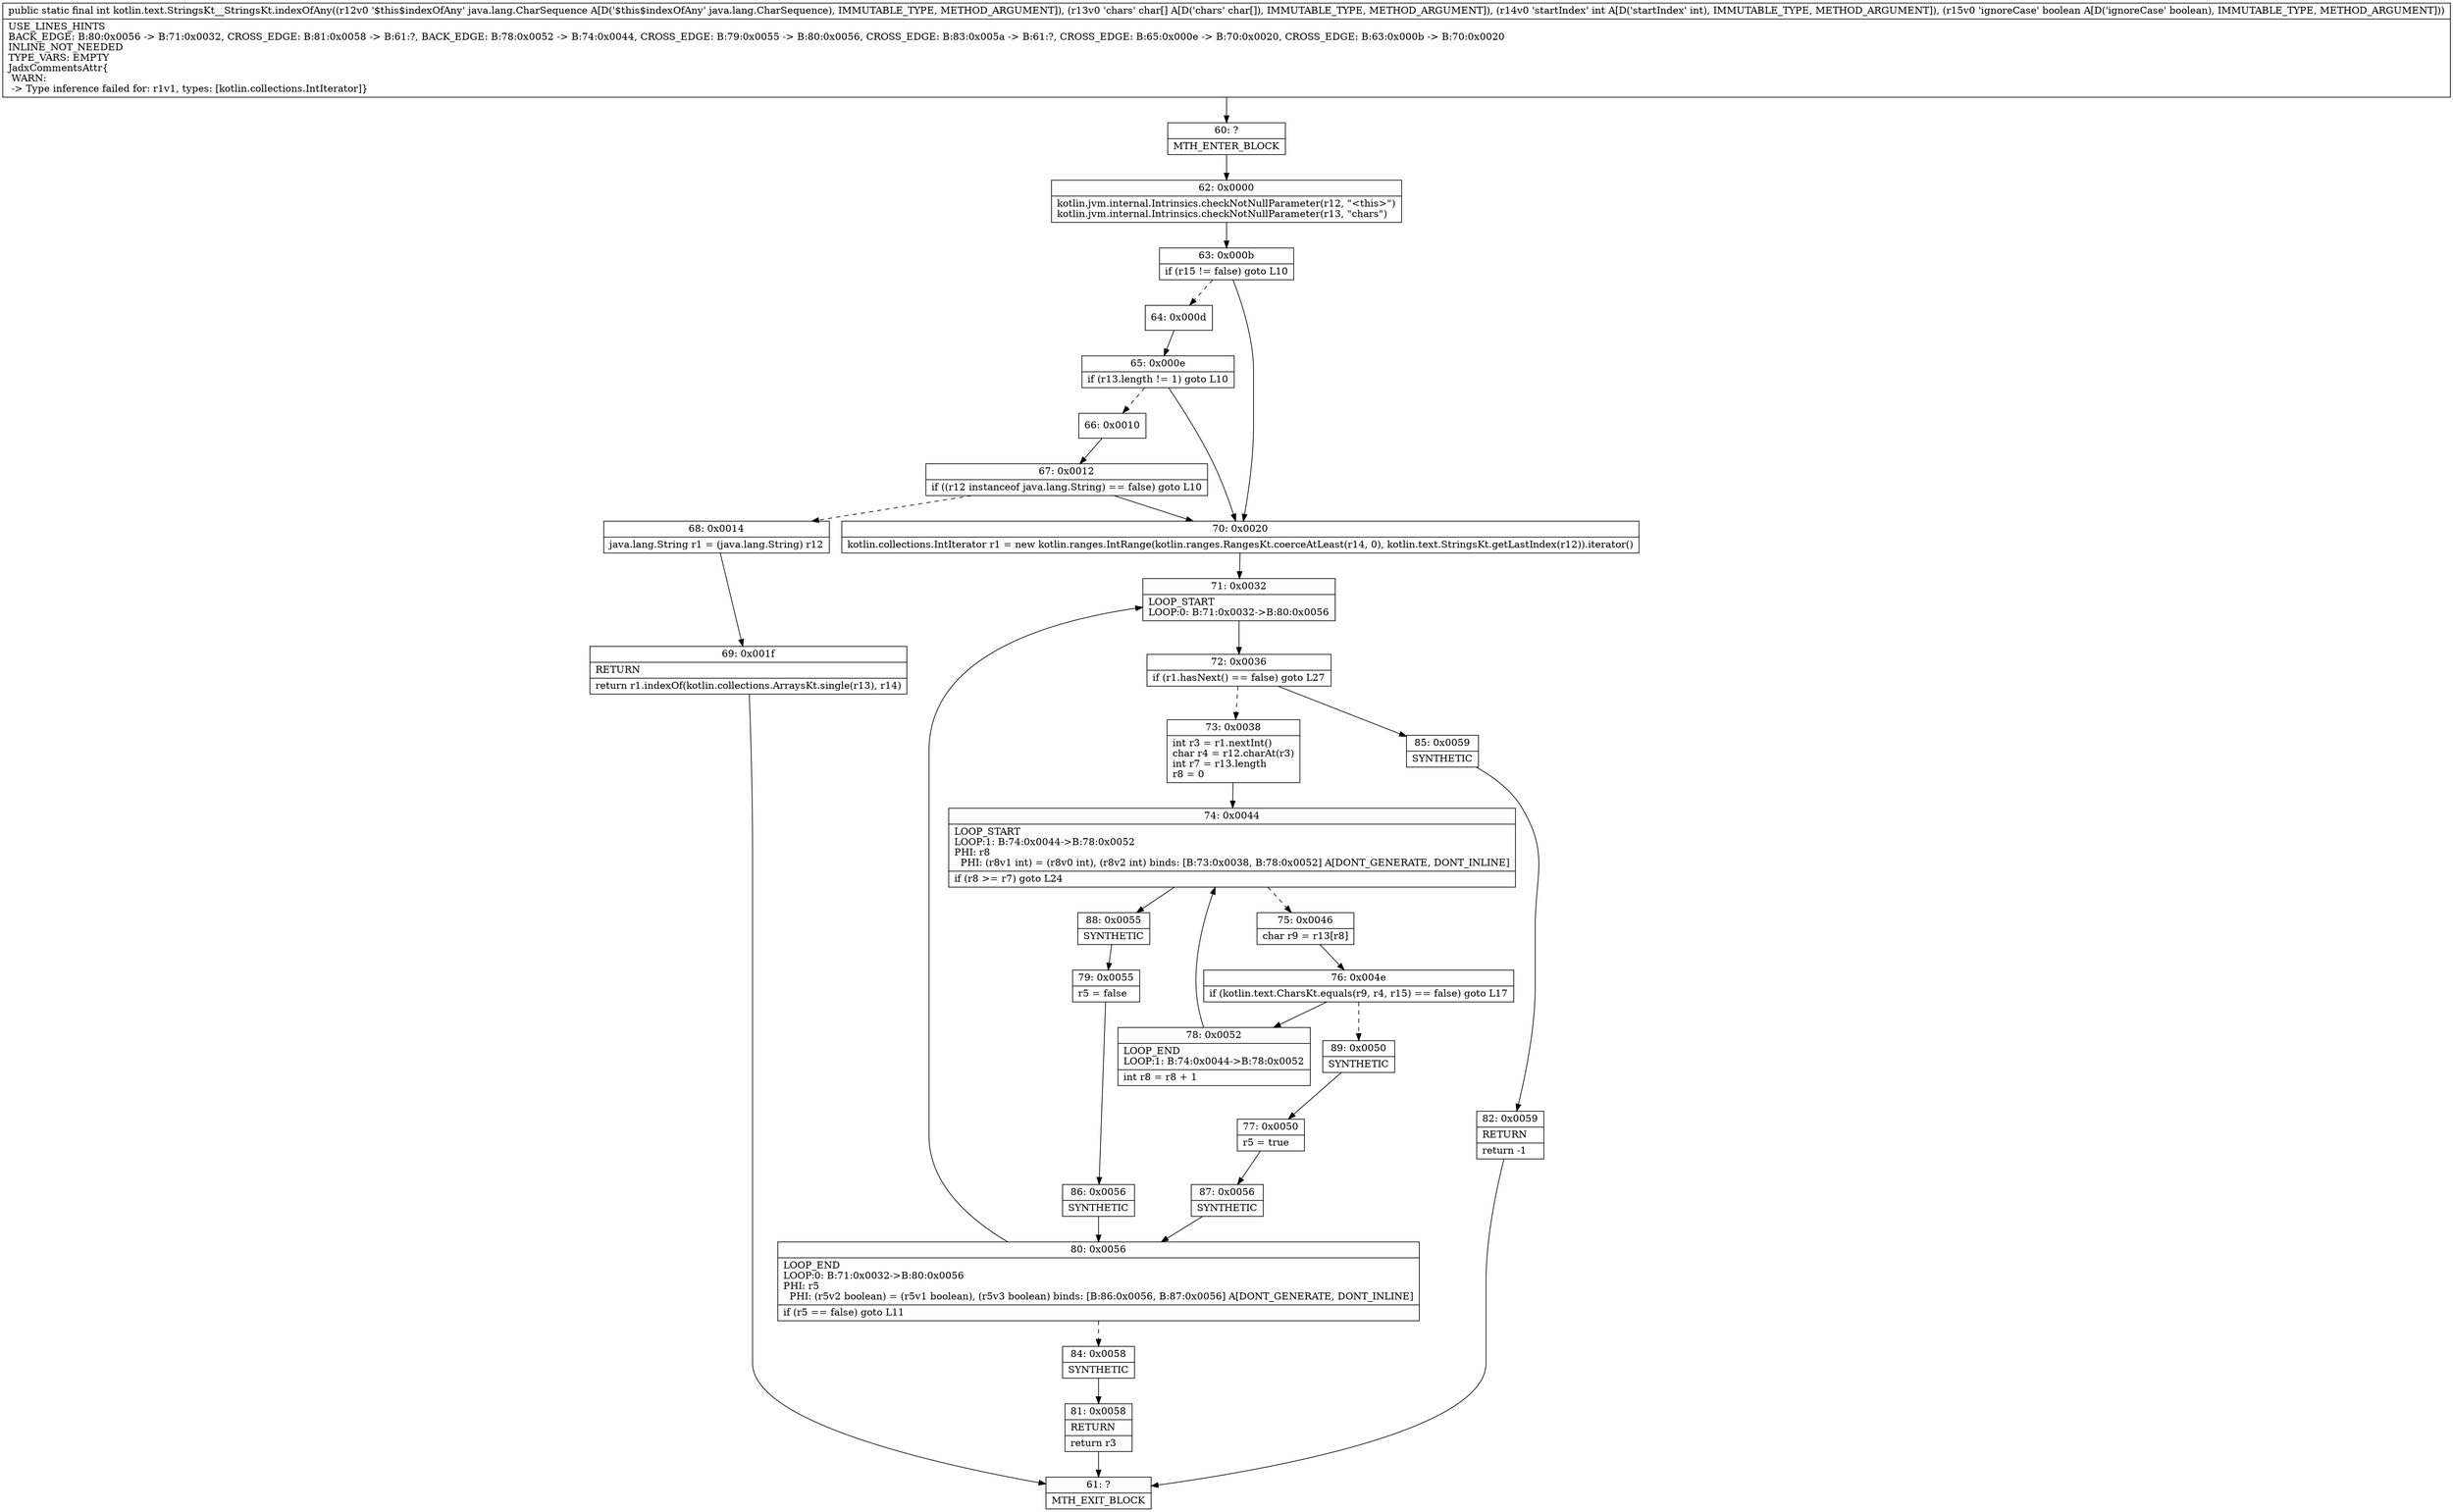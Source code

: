 digraph "CFG forkotlin.text.StringsKt__StringsKt.indexOfAny(Ljava\/lang\/CharSequence;[CIZ)I" {
Node_60 [shape=record,label="{60\:\ ?|MTH_ENTER_BLOCK\l}"];
Node_62 [shape=record,label="{62\:\ 0x0000|kotlin.jvm.internal.Intrinsics.checkNotNullParameter(r12, \"\<this\>\")\lkotlin.jvm.internal.Intrinsics.checkNotNullParameter(r13, \"chars\")\l}"];
Node_63 [shape=record,label="{63\:\ 0x000b|if (r15 != false) goto L10\l}"];
Node_64 [shape=record,label="{64\:\ 0x000d}"];
Node_65 [shape=record,label="{65\:\ 0x000e|if (r13.length != 1) goto L10\l}"];
Node_66 [shape=record,label="{66\:\ 0x0010}"];
Node_67 [shape=record,label="{67\:\ 0x0012|if ((r12 instanceof java.lang.String) == false) goto L10\l}"];
Node_68 [shape=record,label="{68\:\ 0x0014|java.lang.String r1 = (java.lang.String) r12\l}"];
Node_69 [shape=record,label="{69\:\ 0x001f|RETURN\l|return r1.indexOf(kotlin.collections.ArraysKt.single(r13), r14)\l}"];
Node_61 [shape=record,label="{61\:\ ?|MTH_EXIT_BLOCK\l}"];
Node_70 [shape=record,label="{70\:\ 0x0020|kotlin.collections.IntIterator r1 = new kotlin.ranges.IntRange(kotlin.ranges.RangesKt.coerceAtLeast(r14, 0), kotlin.text.StringsKt.getLastIndex(r12)).iterator()\l}"];
Node_71 [shape=record,label="{71\:\ 0x0032|LOOP_START\lLOOP:0: B:71:0x0032\-\>B:80:0x0056\l}"];
Node_72 [shape=record,label="{72\:\ 0x0036|if (r1.hasNext() == false) goto L27\l}"];
Node_73 [shape=record,label="{73\:\ 0x0038|int r3 = r1.nextInt()\lchar r4 = r12.charAt(r3)\lint r7 = r13.length\lr8 = 0\l}"];
Node_74 [shape=record,label="{74\:\ 0x0044|LOOP_START\lLOOP:1: B:74:0x0044\-\>B:78:0x0052\lPHI: r8 \l  PHI: (r8v1 int) = (r8v0 int), (r8v2 int) binds: [B:73:0x0038, B:78:0x0052] A[DONT_GENERATE, DONT_INLINE]\l|if (r8 \>= r7) goto L24\l}"];
Node_75 [shape=record,label="{75\:\ 0x0046|char r9 = r13[r8]\l}"];
Node_76 [shape=record,label="{76\:\ 0x004e|if (kotlin.text.CharsKt.equals(r9, r4, r15) == false) goto L17\l}"];
Node_78 [shape=record,label="{78\:\ 0x0052|LOOP_END\lLOOP:1: B:74:0x0044\-\>B:78:0x0052\l|int r8 = r8 + 1\l}"];
Node_89 [shape=record,label="{89\:\ 0x0050|SYNTHETIC\l}"];
Node_77 [shape=record,label="{77\:\ 0x0050|r5 = true\l}"];
Node_87 [shape=record,label="{87\:\ 0x0056|SYNTHETIC\l}"];
Node_80 [shape=record,label="{80\:\ 0x0056|LOOP_END\lLOOP:0: B:71:0x0032\-\>B:80:0x0056\lPHI: r5 \l  PHI: (r5v2 boolean) = (r5v1 boolean), (r5v3 boolean) binds: [B:86:0x0056, B:87:0x0056] A[DONT_GENERATE, DONT_INLINE]\l|if (r5 == false) goto L11\l}"];
Node_84 [shape=record,label="{84\:\ 0x0058|SYNTHETIC\l}"];
Node_81 [shape=record,label="{81\:\ 0x0058|RETURN\l|return r3\l}"];
Node_88 [shape=record,label="{88\:\ 0x0055|SYNTHETIC\l}"];
Node_79 [shape=record,label="{79\:\ 0x0055|r5 = false\l}"];
Node_86 [shape=record,label="{86\:\ 0x0056|SYNTHETIC\l}"];
Node_85 [shape=record,label="{85\:\ 0x0059|SYNTHETIC\l}"];
Node_82 [shape=record,label="{82\:\ 0x0059|RETURN\l|return \-1\l}"];
MethodNode[shape=record,label="{public static final int kotlin.text.StringsKt__StringsKt.indexOfAny((r12v0 '$this$indexOfAny' java.lang.CharSequence A[D('$this$indexOfAny' java.lang.CharSequence), IMMUTABLE_TYPE, METHOD_ARGUMENT]), (r13v0 'chars' char[] A[D('chars' char[]), IMMUTABLE_TYPE, METHOD_ARGUMENT]), (r14v0 'startIndex' int A[D('startIndex' int), IMMUTABLE_TYPE, METHOD_ARGUMENT]), (r15v0 'ignoreCase' boolean A[D('ignoreCase' boolean), IMMUTABLE_TYPE, METHOD_ARGUMENT]))  | USE_LINES_HINTS\lBACK_EDGE: B:80:0x0056 \-\> B:71:0x0032, CROSS_EDGE: B:81:0x0058 \-\> B:61:?, BACK_EDGE: B:78:0x0052 \-\> B:74:0x0044, CROSS_EDGE: B:79:0x0055 \-\> B:80:0x0056, CROSS_EDGE: B:83:0x005a \-\> B:61:?, CROSS_EDGE: B:65:0x000e \-\> B:70:0x0020, CROSS_EDGE: B:63:0x000b \-\> B:70:0x0020\lINLINE_NOT_NEEDED\lTYPE_VARS: EMPTY\lJadxCommentsAttr\{\l WARN: \l \-\> Type inference failed for: r1v1, types: [kotlin.collections.IntIterator]\}\l}"];
MethodNode -> Node_60;Node_60 -> Node_62;
Node_62 -> Node_63;
Node_63 -> Node_64[style=dashed];
Node_63 -> Node_70;
Node_64 -> Node_65;
Node_65 -> Node_66[style=dashed];
Node_65 -> Node_70;
Node_66 -> Node_67;
Node_67 -> Node_68[style=dashed];
Node_67 -> Node_70;
Node_68 -> Node_69;
Node_69 -> Node_61;
Node_70 -> Node_71;
Node_71 -> Node_72;
Node_72 -> Node_73[style=dashed];
Node_72 -> Node_85;
Node_73 -> Node_74;
Node_74 -> Node_75[style=dashed];
Node_74 -> Node_88;
Node_75 -> Node_76;
Node_76 -> Node_78;
Node_76 -> Node_89[style=dashed];
Node_78 -> Node_74;
Node_89 -> Node_77;
Node_77 -> Node_87;
Node_87 -> Node_80;
Node_80 -> Node_71;
Node_80 -> Node_84[style=dashed];
Node_84 -> Node_81;
Node_81 -> Node_61;
Node_88 -> Node_79;
Node_79 -> Node_86;
Node_86 -> Node_80;
Node_85 -> Node_82;
Node_82 -> Node_61;
}


